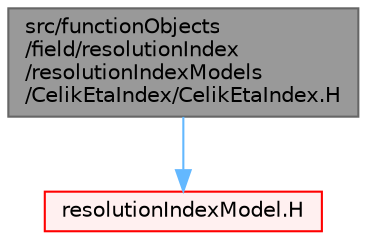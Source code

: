 digraph "src/functionObjects/field/resolutionIndex/resolutionIndexModels/CelikEtaIndex/CelikEtaIndex.H"
{
 // LATEX_PDF_SIZE
  bgcolor="transparent";
  edge [fontname=Helvetica,fontsize=10,labelfontname=Helvetica,labelfontsize=10];
  node [fontname=Helvetica,fontsize=10,shape=box,height=0.2,width=0.4];
  Node1 [id="Node000001",label="src/functionObjects\l/field/resolutionIndex\l/resolutionIndexModels\l/CelikEtaIndex/CelikEtaIndex.H",height=0.2,width=0.4,color="gray40", fillcolor="grey60", style="filled", fontcolor="black",tooltip=" "];
  Node1 -> Node2 [id="edge1_Node000001_Node000002",color="steelblue1",style="solid",tooltip=" "];
  Node2 [id="Node000002",label="resolutionIndexModel.H",height=0.2,width=0.4,color="red", fillcolor="#FFF0F0", style="filled",URL="$resolutionIndexModel_8H.html",tooltip=" "];
}
